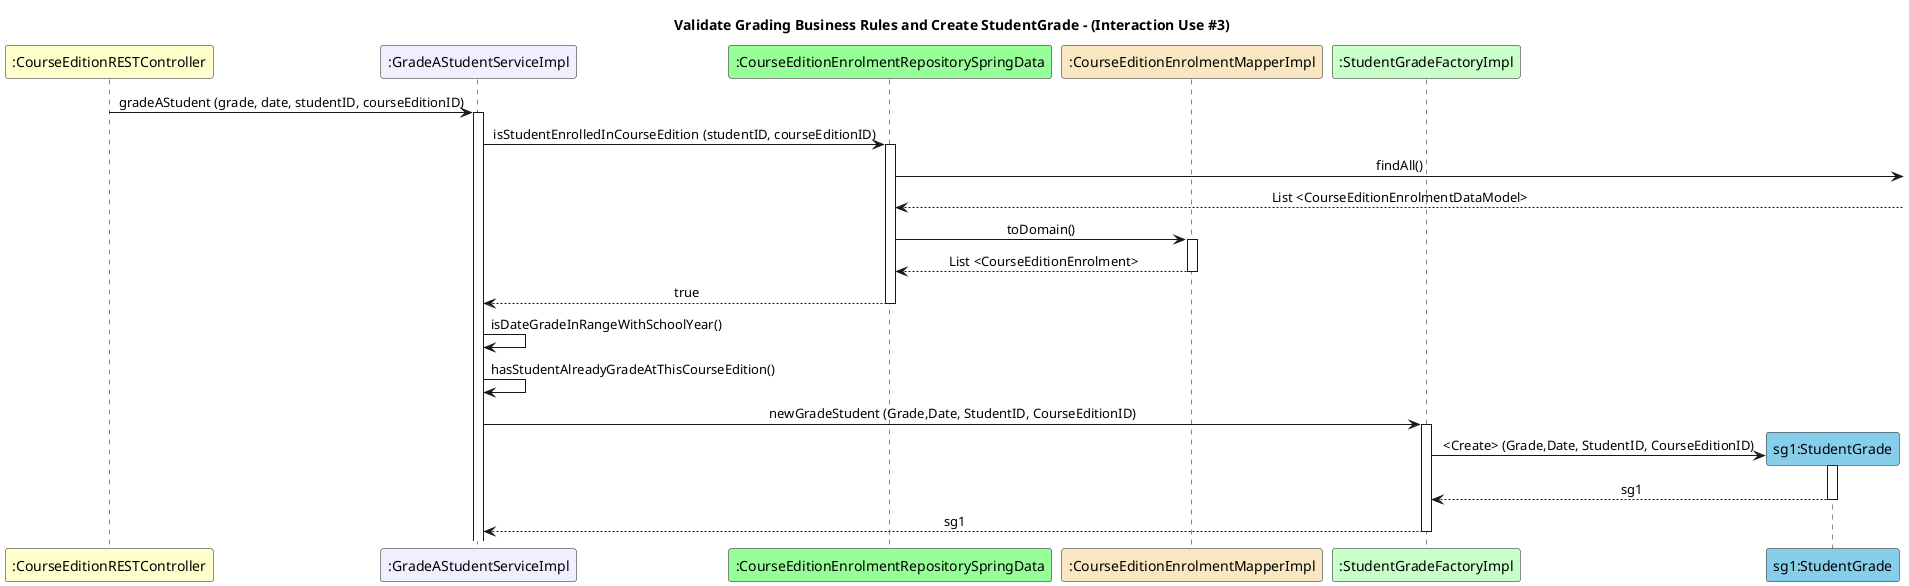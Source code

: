 @startuml

title Validate Grading Business Rules and Create StudentGrade - (Interaction Use #3)
skinparam sequencemessagealign center

participant ":CourseEditionRESTController" as ctrlrREST #business
participant ":GradeAStudentServiceImpl" as service #motivation
participant ":CourseEditionEnrolmentRepositorySpringData" as ceer #physical
participant ":CourseEditionEnrolmentMapperImpl" as ceemp #strategy
participant ":StudentGradeFactoryImpl" as sgf #technology
participant "sg1:StudentGrade" as gs #skyblue


ctrlrREST -> service : gradeAStudent (grade, date, studentID, courseEditionID)
activate service
service -> ceer : isStudentEnrolledInCourseEdition (studentID, courseEditionID)
activate ceer

ceer ->  : findAll()
ceer <--  :  List <CourseEditionEnrolmentDataModel>
ceer -> ceemp : toDomain()
activate ceemp
ceemp --> ceer : List <CourseEditionEnrolment>
deactivate ceemp
ceer --> service : true
deactivate ceer

service -> service : isDateGradeInRangeWithSchoolYear()
service -> service : hasStudentAlreadyGradeAtThisCourseEdition()

service -> sgf : newGradeStudent (Grade,Date, StudentID, CourseEditionID)
activate sgf
create gs
sgf -> gs : <Create> (Grade,Date, StudentID, CourseEditionID)
activate gs
gs --> sgf : sg1
deactivate gs
sgf --> service : sg1
deactivate sgf


@enduml